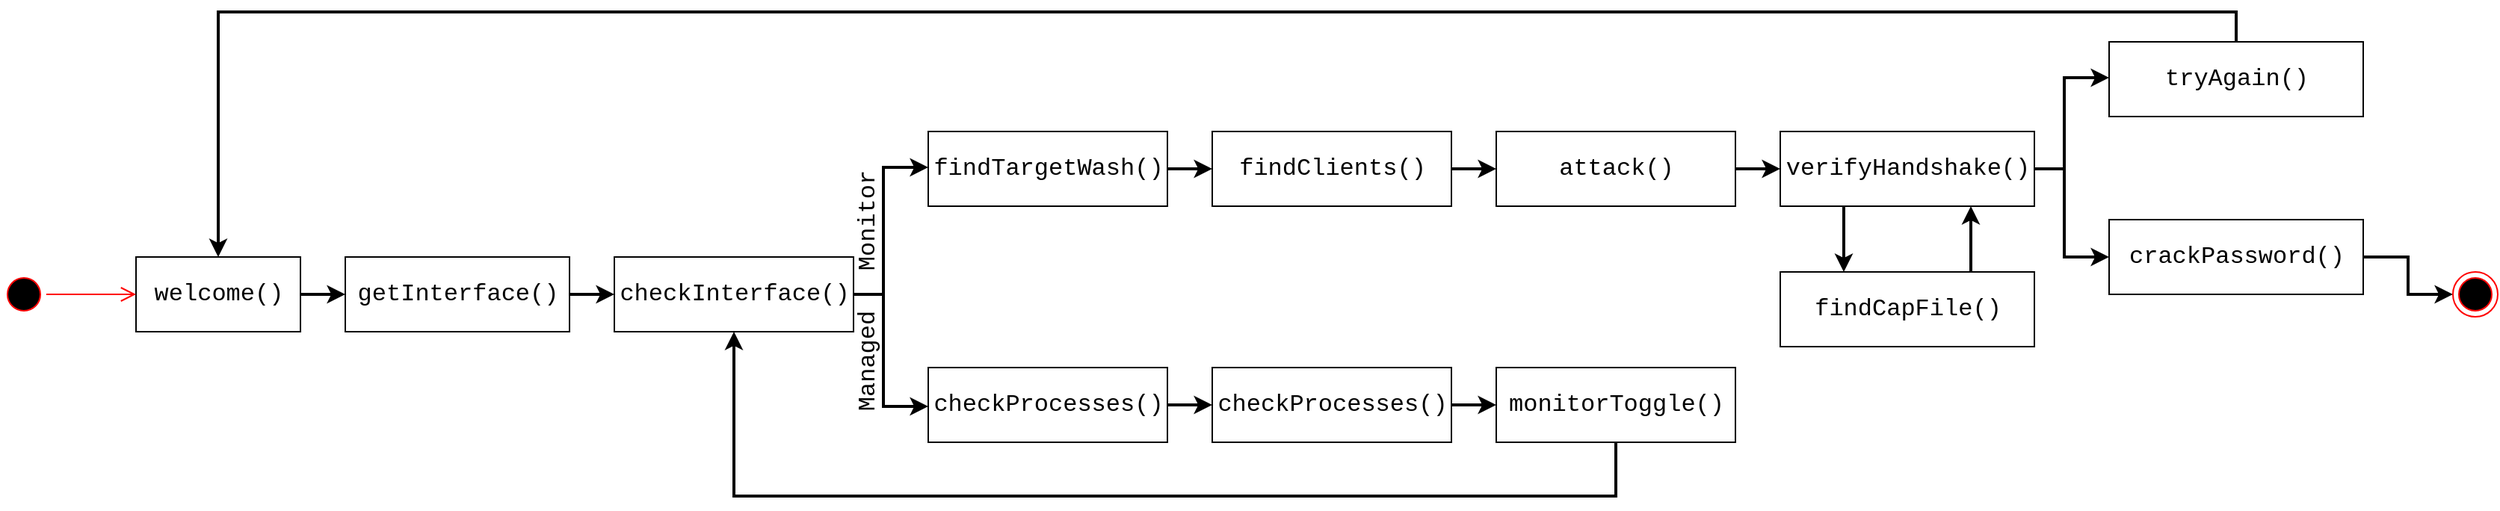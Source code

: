 <mxfile version="12.9.14" type="github">
  <diagram id="rgACBVzxQaBMxDmAvidO" name="Page-1">
    <mxGraphModel dx="1215" dy="582" grid="1" gridSize="10" guides="1" tooltips="1" connect="1" arrows="1" fold="1" page="1" pageScale="1" pageWidth="850" pageHeight="1100" math="0" shadow="0">
      <root>
        <mxCell id="0" />
        <mxCell id="1" parent="0" />
        <mxCell id="4meKCDwyouO4Ay69L5Up-5" value="" style="edgeStyle=orthogonalEdgeStyle;rounded=0;orthogonalLoop=1;jettySize=auto;html=1;fontFamily=Courier New;strokeWidth=2;" edge="1" parent="1" source="4meKCDwyouO4Ay69L5Up-1" target="4meKCDwyouO4Ay69L5Up-4">
          <mxGeometry relative="1" as="geometry" />
        </mxCell>
        <mxCell id="4meKCDwyouO4Ay69L5Up-1" value="welcome()" style="html=1;fontFamily=Courier New;fontSize=16;" vertex="1" parent="1">
          <mxGeometry x="120" y="280" width="110" height="50" as="geometry" />
        </mxCell>
        <mxCell id="4meKCDwyouO4Ay69L5Up-7" value="" style="edgeStyle=orthogonalEdgeStyle;rounded=0;orthogonalLoop=1;jettySize=auto;html=1;fontFamily=Courier New;fontSize=16;strokeWidth=2;" edge="1" parent="1" source="4meKCDwyouO4Ay69L5Up-4" target="4meKCDwyouO4Ay69L5Up-6">
          <mxGeometry relative="1" as="geometry" />
        </mxCell>
        <mxCell id="4meKCDwyouO4Ay69L5Up-4" value="getInterface()" style="html=1;fontFamily=Courier New;fontSize=16;" vertex="1" parent="1">
          <mxGeometry x="260" y="280" width="150" height="50" as="geometry" />
        </mxCell>
        <mxCell id="4meKCDwyouO4Ay69L5Up-10" style="edgeStyle=orthogonalEdgeStyle;rounded=0;orthogonalLoop=1;jettySize=auto;html=1;exitX=1;exitY=0.5;exitDx=0;exitDy=0;strokeWidth=2;fontFamily=Courier New;fontSize=16;" edge="1" parent="1" source="4meKCDwyouO4Ay69L5Up-6">
          <mxGeometry relative="1" as="geometry">
            <mxPoint x="650" y="220" as="targetPoint" />
            <Array as="points">
              <mxPoint x="620" y="305" />
              <mxPoint x="620" y="220" />
              <mxPoint x="640" y="220" />
            </Array>
          </mxGeometry>
        </mxCell>
        <mxCell id="4meKCDwyouO4Ay69L5Up-11" style="edgeStyle=orthogonalEdgeStyle;rounded=0;orthogonalLoop=1;jettySize=auto;html=1;exitX=1;exitY=0.5;exitDx=0;exitDy=0;strokeWidth=2;fontFamily=Courier New;fontSize=16;" edge="1" parent="1" source="4meKCDwyouO4Ay69L5Up-6">
          <mxGeometry relative="1" as="geometry">
            <mxPoint x="650" y="380" as="targetPoint" />
            <Array as="points">
              <mxPoint x="620" y="305" />
              <mxPoint x="620" y="380" />
              <mxPoint x="640" y="380" />
            </Array>
          </mxGeometry>
        </mxCell>
        <mxCell id="4meKCDwyouO4Ay69L5Up-6" value="checkInterface()" style="html=1;fontFamily=Courier New;fontSize=16;" vertex="1" parent="1">
          <mxGeometry x="440" y="280" width="160" height="50" as="geometry" />
        </mxCell>
        <mxCell id="4meKCDwyouO4Ay69L5Up-2" value="" style="ellipse;html=1;shape=startState;fillColor=#000000;strokeColor=#ff0000;" vertex="1" parent="1">
          <mxGeometry x="30" y="290" width="30" height="30" as="geometry" />
        </mxCell>
        <mxCell id="4meKCDwyouO4Ay69L5Up-3" value="" style="edgeStyle=orthogonalEdgeStyle;html=1;verticalAlign=bottom;endArrow=open;endSize=8;strokeColor=#ff0000;" edge="1" source="4meKCDwyouO4Ay69L5Up-2" parent="1">
          <mxGeometry relative="1" as="geometry">
            <mxPoint x="120" y="305" as="targetPoint" />
          </mxGeometry>
        </mxCell>
        <mxCell id="4meKCDwyouO4Ay69L5Up-22" value="" style="edgeStyle=orthogonalEdgeStyle;rounded=0;orthogonalLoop=1;jettySize=auto;html=1;strokeWidth=2;fontFamily=Courier New;fontSize=16;" edge="1" parent="1" source="4meKCDwyouO4Ay69L5Up-12" target="4meKCDwyouO4Ay69L5Up-21">
          <mxGeometry relative="1" as="geometry" />
        </mxCell>
        <mxCell id="4meKCDwyouO4Ay69L5Up-12" value="findTargetWash()" style="html=1;fontFamily=Courier New;fontSize=16;" vertex="1" parent="1">
          <mxGeometry x="650" y="196" width="160" height="50" as="geometry" />
        </mxCell>
        <mxCell id="4meKCDwyouO4Ay69L5Up-24" value="" style="edgeStyle=orthogonalEdgeStyle;rounded=0;orthogonalLoop=1;jettySize=auto;html=1;strokeWidth=2;fontFamily=Courier New;fontSize=16;" edge="1" parent="1" source="4meKCDwyouO4Ay69L5Up-21" target="4meKCDwyouO4Ay69L5Up-23">
          <mxGeometry relative="1" as="geometry" />
        </mxCell>
        <mxCell id="4meKCDwyouO4Ay69L5Up-21" value="findClients()" style="html=1;fontFamily=Courier New;fontSize=16;" vertex="1" parent="1">
          <mxGeometry x="840" y="196" width="160" height="50" as="geometry" />
        </mxCell>
        <mxCell id="4meKCDwyouO4Ay69L5Up-26" value="" style="edgeStyle=orthogonalEdgeStyle;rounded=0;orthogonalLoop=1;jettySize=auto;html=1;strokeWidth=2;fontFamily=Courier New;fontSize=16;" edge="1" parent="1" source="4meKCDwyouO4Ay69L5Up-23" target="4meKCDwyouO4Ay69L5Up-25">
          <mxGeometry relative="1" as="geometry" />
        </mxCell>
        <mxCell id="4meKCDwyouO4Ay69L5Up-23" value="attack()" style="html=1;fontFamily=Courier New;fontSize=16;" vertex="1" parent="1">
          <mxGeometry x="1030" y="196" width="160" height="50" as="geometry" />
        </mxCell>
        <mxCell id="4meKCDwyouO4Ay69L5Up-28" style="edgeStyle=orthogonalEdgeStyle;rounded=0;orthogonalLoop=1;jettySize=auto;html=1;exitX=0.25;exitY=1;exitDx=0;exitDy=0;entryX=0.25;entryY=0;entryDx=0;entryDy=0;strokeWidth=2;fontFamily=Courier New;fontSize=16;" edge="1" parent="1" source="4meKCDwyouO4Ay69L5Up-25" target="4meKCDwyouO4Ay69L5Up-27">
          <mxGeometry relative="1" as="geometry" />
        </mxCell>
        <mxCell id="4meKCDwyouO4Ay69L5Up-30" style="edgeStyle=orthogonalEdgeStyle;rounded=0;orthogonalLoop=1;jettySize=auto;html=1;exitX=1;exitY=0.5;exitDx=0;exitDy=0;strokeWidth=2;fontFamily=Courier New;fontSize=16;" edge="1" parent="1" source="4meKCDwyouO4Ay69L5Up-25">
          <mxGeometry relative="1" as="geometry">
            <mxPoint x="1440" y="160" as="targetPoint" />
            <Array as="points">
              <mxPoint x="1410" y="221" />
              <mxPoint x="1410" y="160" />
              <mxPoint x="1430" y="160" />
            </Array>
          </mxGeometry>
        </mxCell>
        <mxCell id="4meKCDwyouO4Ay69L5Up-31" style="edgeStyle=orthogonalEdgeStyle;rounded=0;orthogonalLoop=1;jettySize=auto;html=1;exitX=1;exitY=0.5;exitDx=0;exitDy=0;strokeWidth=2;fontFamily=Courier New;fontSize=16;" edge="1" parent="1" source="4meKCDwyouO4Ay69L5Up-25">
          <mxGeometry relative="1" as="geometry">
            <mxPoint x="1440" y="280" as="targetPoint" />
            <Array as="points">
              <mxPoint x="1410" y="221" />
              <mxPoint x="1410" y="280" />
              <mxPoint x="1430" y="280" />
            </Array>
          </mxGeometry>
        </mxCell>
        <mxCell id="4meKCDwyouO4Ay69L5Up-25" value="verifyHandshake()" style="html=1;fontFamily=Courier New;fontSize=16;" vertex="1" parent="1">
          <mxGeometry x="1220" y="196" width="170" height="50" as="geometry" />
        </mxCell>
        <mxCell id="4meKCDwyouO4Ay69L5Up-15" value="" style="edgeStyle=orthogonalEdgeStyle;rounded=0;orthogonalLoop=1;jettySize=auto;html=1;strokeWidth=2;fontFamily=Courier New;fontSize=16;" edge="1" parent="1" source="4meKCDwyouO4Ay69L5Up-13" target="4meKCDwyouO4Ay69L5Up-14">
          <mxGeometry relative="1" as="geometry" />
        </mxCell>
        <mxCell id="4meKCDwyouO4Ay69L5Up-13" value="checkProcesses()" style="html=1;fontFamily=Courier New;fontSize=16;" vertex="1" parent="1">
          <mxGeometry x="650" y="354" width="160" height="50" as="geometry" />
        </mxCell>
        <mxCell id="4meKCDwyouO4Ay69L5Up-17" value="" style="edgeStyle=orthogonalEdgeStyle;rounded=0;orthogonalLoop=1;jettySize=auto;html=1;strokeWidth=2;fontFamily=Courier New;fontSize=16;" edge="1" parent="1" source="4meKCDwyouO4Ay69L5Up-14" target="4meKCDwyouO4Ay69L5Up-16">
          <mxGeometry relative="1" as="geometry" />
        </mxCell>
        <mxCell id="4meKCDwyouO4Ay69L5Up-14" value="checkProcesses()" style="html=1;fontFamily=Courier New;fontSize=16;" vertex="1" parent="1">
          <mxGeometry x="840" y="354" width="160" height="50" as="geometry" />
        </mxCell>
        <mxCell id="4meKCDwyouO4Ay69L5Up-18" style="edgeStyle=orthogonalEdgeStyle;rounded=0;orthogonalLoop=1;jettySize=auto;html=1;exitX=0.5;exitY=1;exitDx=0;exitDy=0;entryX=0.5;entryY=1;entryDx=0;entryDy=0;strokeWidth=2;fontFamily=Courier New;fontSize=16;" edge="1" parent="1" source="4meKCDwyouO4Ay69L5Up-16" target="4meKCDwyouO4Ay69L5Up-6">
          <mxGeometry relative="1" as="geometry">
            <Array as="points">
              <mxPoint x="1110" y="440" />
              <mxPoint x="520" y="440" />
            </Array>
          </mxGeometry>
        </mxCell>
        <mxCell id="4meKCDwyouO4Ay69L5Up-16" value="monitorToggle()" style="html=1;fontFamily=Courier New;fontSize=16;" vertex="1" parent="1">
          <mxGeometry x="1030" y="354" width="160" height="50" as="geometry" />
        </mxCell>
        <mxCell id="4meKCDwyouO4Ay69L5Up-19" value="Monitor" style="text;html=1;align=center;verticalAlign=middle;resizable=0;points=[];autosize=1;fontSize=16;fontFamily=Courier New;rotation=-90;" vertex="1" parent="1">
          <mxGeometry x="570" y="246" width="80" height="20" as="geometry" />
        </mxCell>
        <mxCell id="4meKCDwyouO4Ay69L5Up-20" value="Managed" style="text;html=1;align=center;verticalAlign=middle;resizable=0;points=[];autosize=1;fontSize=16;fontFamily=Courier New;rotation=-90;" vertex="1" parent="1">
          <mxGeometry x="570" y="340" width="80" height="20" as="geometry" />
        </mxCell>
        <mxCell id="4meKCDwyouO4Ay69L5Up-29" style="edgeStyle=orthogonalEdgeStyle;rounded=0;orthogonalLoop=1;jettySize=auto;html=1;exitX=0.75;exitY=0;exitDx=0;exitDy=0;entryX=0.75;entryY=1;entryDx=0;entryDy=0;strokeWidth=2;fontFamily=Courier New;fontSize=16;" edge="1" parent="1" source="4meKCDwyouO4Ay69L5Up-27" target="4meKCDwyouO4Ay69L5Up-25">
          <mxGeometry relative="1" as="geometry" />
        </mxCell>
        <mxCell id="4meKCDwyouO4Ay69L5Up-27" value="findCapFile()" style="html=1;fontFamily=Courier New;fontSize=16;" vertex="1" parent="1">
          <mxGeometry x="1220" y="290" width="170" height="50" as="geometry" />
        </mxCell>
        <mxCell id="4meKCDwyouO4Ay69L5Up-36" style="edgeStyle=orthogonalEdgeStyle;rounded=0;orthogonalLoop=1;jettySize=auto;html=1;exitX=1;exitY=0.5;exitDx=0;exitDy=0;entryX=0;entryY=0.5;entryDx=0;entryDy=0;strokeWidth=2;fontFamily=Courier New;fontSize=16;" edge="1" parent="1" source="4meKCDwyouO4Ay69L5Up-32" target="4meKCDwyouO4Ay69L5Up-35">
          <mxGeometry relative="1" as="geometry" />
        </mxCell>
        <mxCell id="4meKCDwyouO4Ay69L5Up-32" value="crackPassword()" style="html=1;fontFamily=Courier New;fontSize=16;" vertex="1" parent="1">
          <mxGeometry x="1440" y="255" width="170" height="50" as="geometry" />
        </mxCell>
        <mxCell id="4meKCDwyouO4Ay69L5Up-34" style="edgeStyle=orthogonalEdgeStyle;rounded=0;orthogonalLoop=1;jettySize=auto;html=1;exitX=0.5;exitY=0;exitDx=0;exitDy=0;entryX=0.5;entryY=0;entryDx=0;entryDy=0;strokeWidth=2;fontFamily=Courier New;fontSize=16;" edge="1" parent="1" source="4meKCDwyouO4Ay69L5Up-33" target="4meKCDwyouO4Ay69L5Up-1">
          <mxGeometry relative="1" as="geometry" />
        </mxCell>
        <mxCell id="4meKCDwyouO4Ay69L5Up-33" value="tryAgain()" style="html=1;fontFamily=Courier New;fontSize=16;" vertex="1" parent="1">
          <mxGeometry x="1440" y="136" width="170" height="50" as="geometry" />
        </mxCell>
        <mxCell id="4meKCDwyouO4Ay69L5Up-35" value="" style="ellipse;html=1;shape=endState;fillColor=#000000;strokeColor=#ff0000;fontFamily=Courier New;fontSize=16;" vertex="1" parent="1">
          <mxGeometry x="1670" y="290" width="30" height="30" as="geometry" />
        </mxCell>
      </root>
    </mxGraphModel>
  </diagram>
</mxfile>
